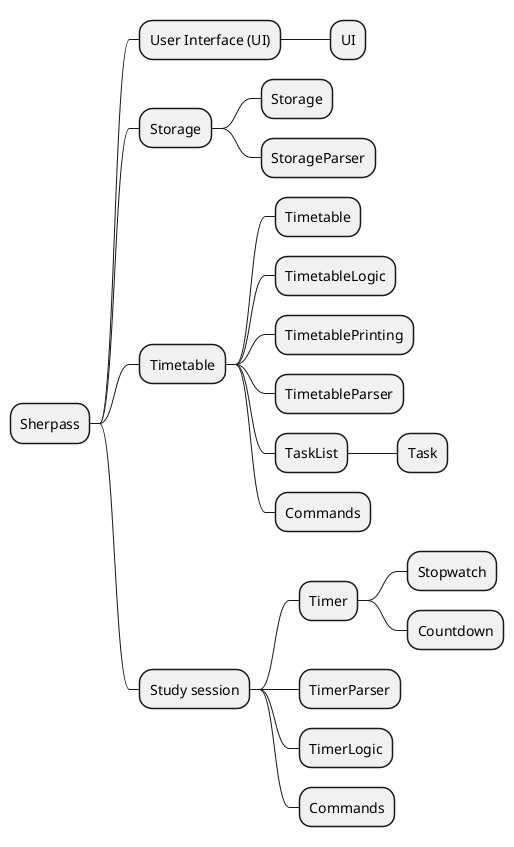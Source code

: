 @startmindmap
* Sherpass
** User Interface (UI)
*** UI
** Storage
*** Storage
*** StorageParser
** Timetable
*** Timetable
*** TimetableLogic
*** TimetablePrinting
*** TimetableParser
*** TaskList
**** Task
*** Commands
** Study session
*** Timer
**** Stopwatch
**** Countdown
*** TimerParser
*** TimerLogic
*** Commands
@endmindmap